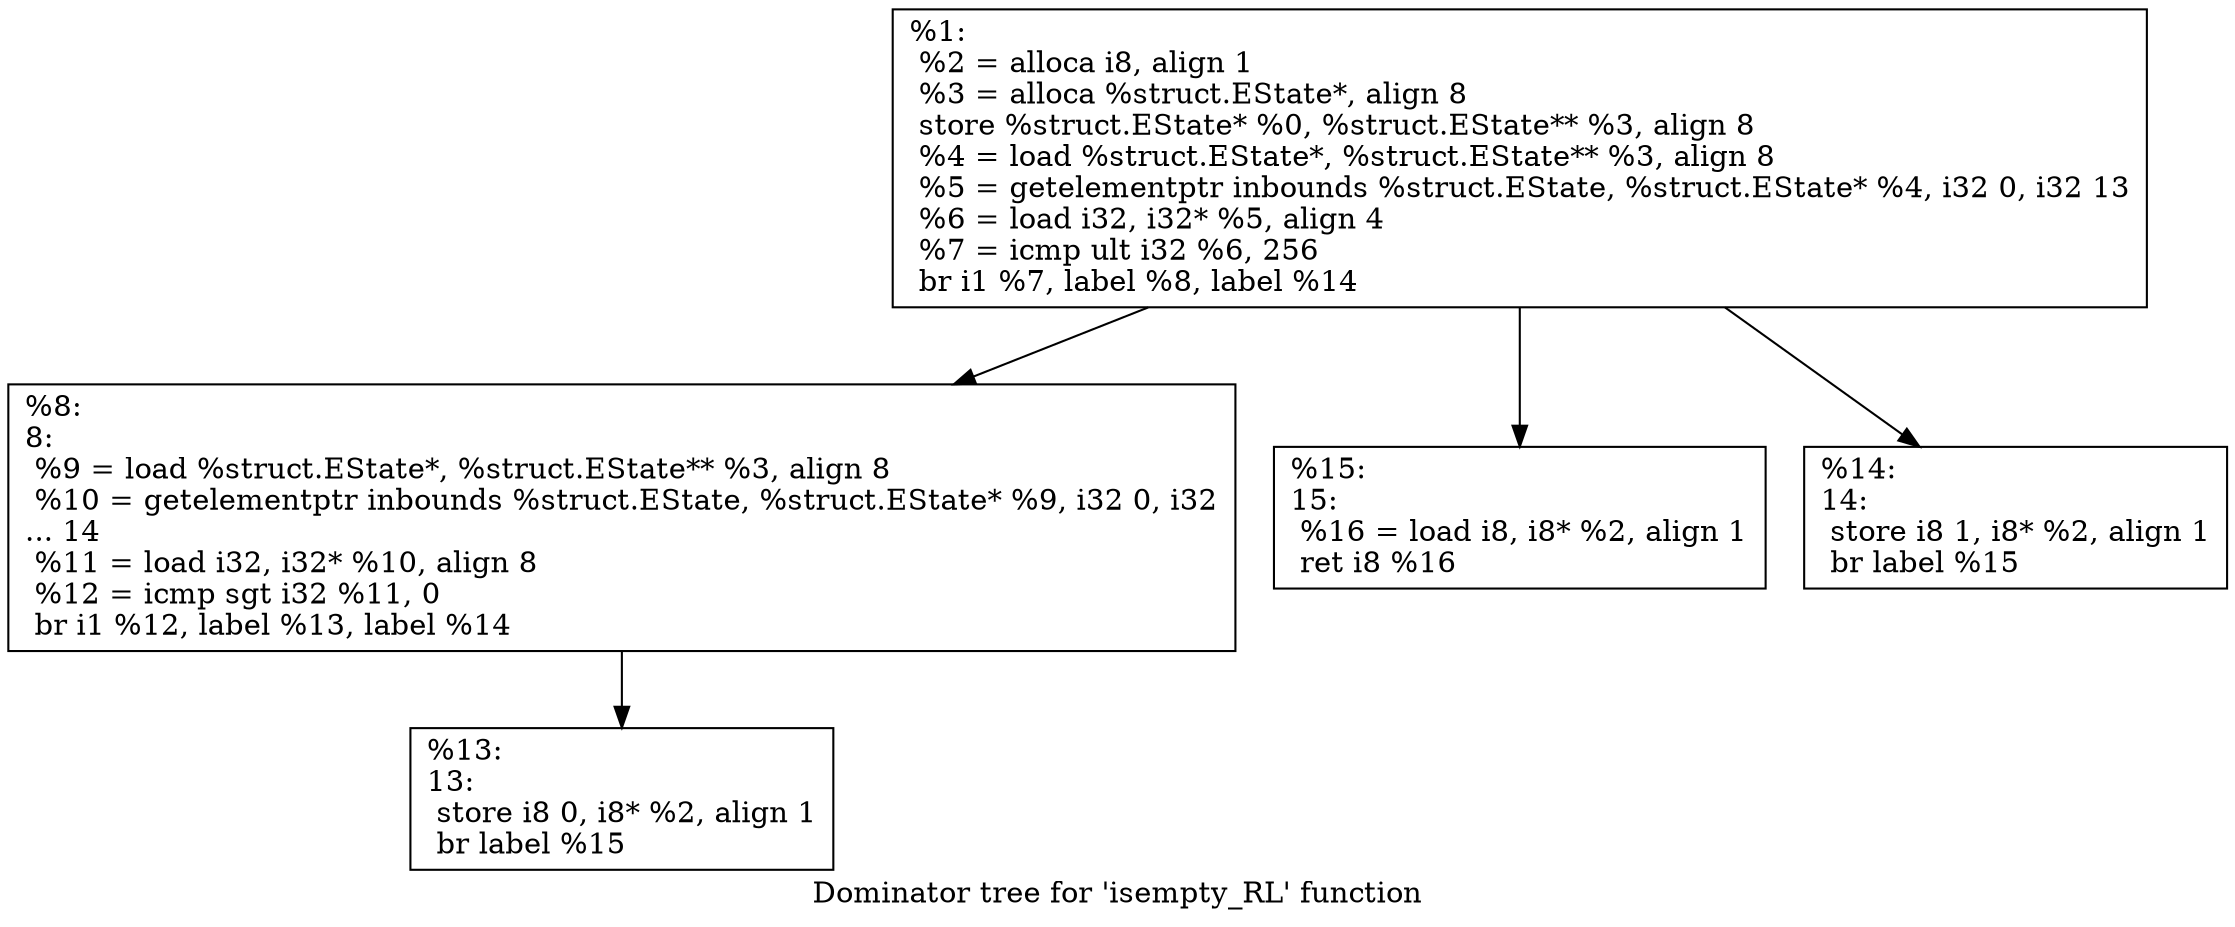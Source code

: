 digraph "Dominator tree for 'isempty_RL' function" {
	label="Dominator tree for 'isempty_RL' function";

	Node0xd5b9f0 [shape=record,label="{%1:\l  %2 = alloca i8, align 1\l  %3 = alloca %struct.EState*, align 8\l  store %struct.EState* %0, %struct.EState** %3, align 8\l  %4 = load %struct.EState*, %struct.EState** %3, align 8\l  %5 = getelementptr inbounds %struct.EState, %struct.EState* %4, i32 0, i32 13\l  %6 = load i32, i32* %5, align 4\l  %7 = icmp ult i32 %6, 256\l  br i1 %7, label %8, label %14\l}"];
	Node0xd5b9f0 -> Node0xc39e20;
	Node0xd5b9f0 -> Node0xc87b50;
	Node0xd5b9f0 -> Node0xcd3000;
	Node0xc39e20 [shape=record,label="{%8:\l8:                                                \l  %9 = load %struct.EState*, %struct.EState** %3, align 8\l  %10 = getelementptr inbounds %struct.EState, %struct.EState* %9, i32 0, i32\l... 14\l  %11 = load i32, i32* %10, align 8\l  %12 = icmp sgt i32 %11, 0\l  br i1 %12, label %13, label %14\l}"];
	Node0xc39e20 -> Node0xd3ce00;
	Node0xd3ce00 [shape=record,label="{%13:\l13:                                               \l  store i8 0, i8* %2, align 1\l  br label %15\l}"];
	Node0xc87b50 [shape=record,label="{%15:\l15:                                               \l  %16 = load i8, i8* %2, align 1\l  ret i8 %16\l}"];
	Node0xcd3000 [shape=record,label="{%14:\l14:                                               \l  store i8 1, i8* %2, align 1\l  br label %15\l}"];
}
